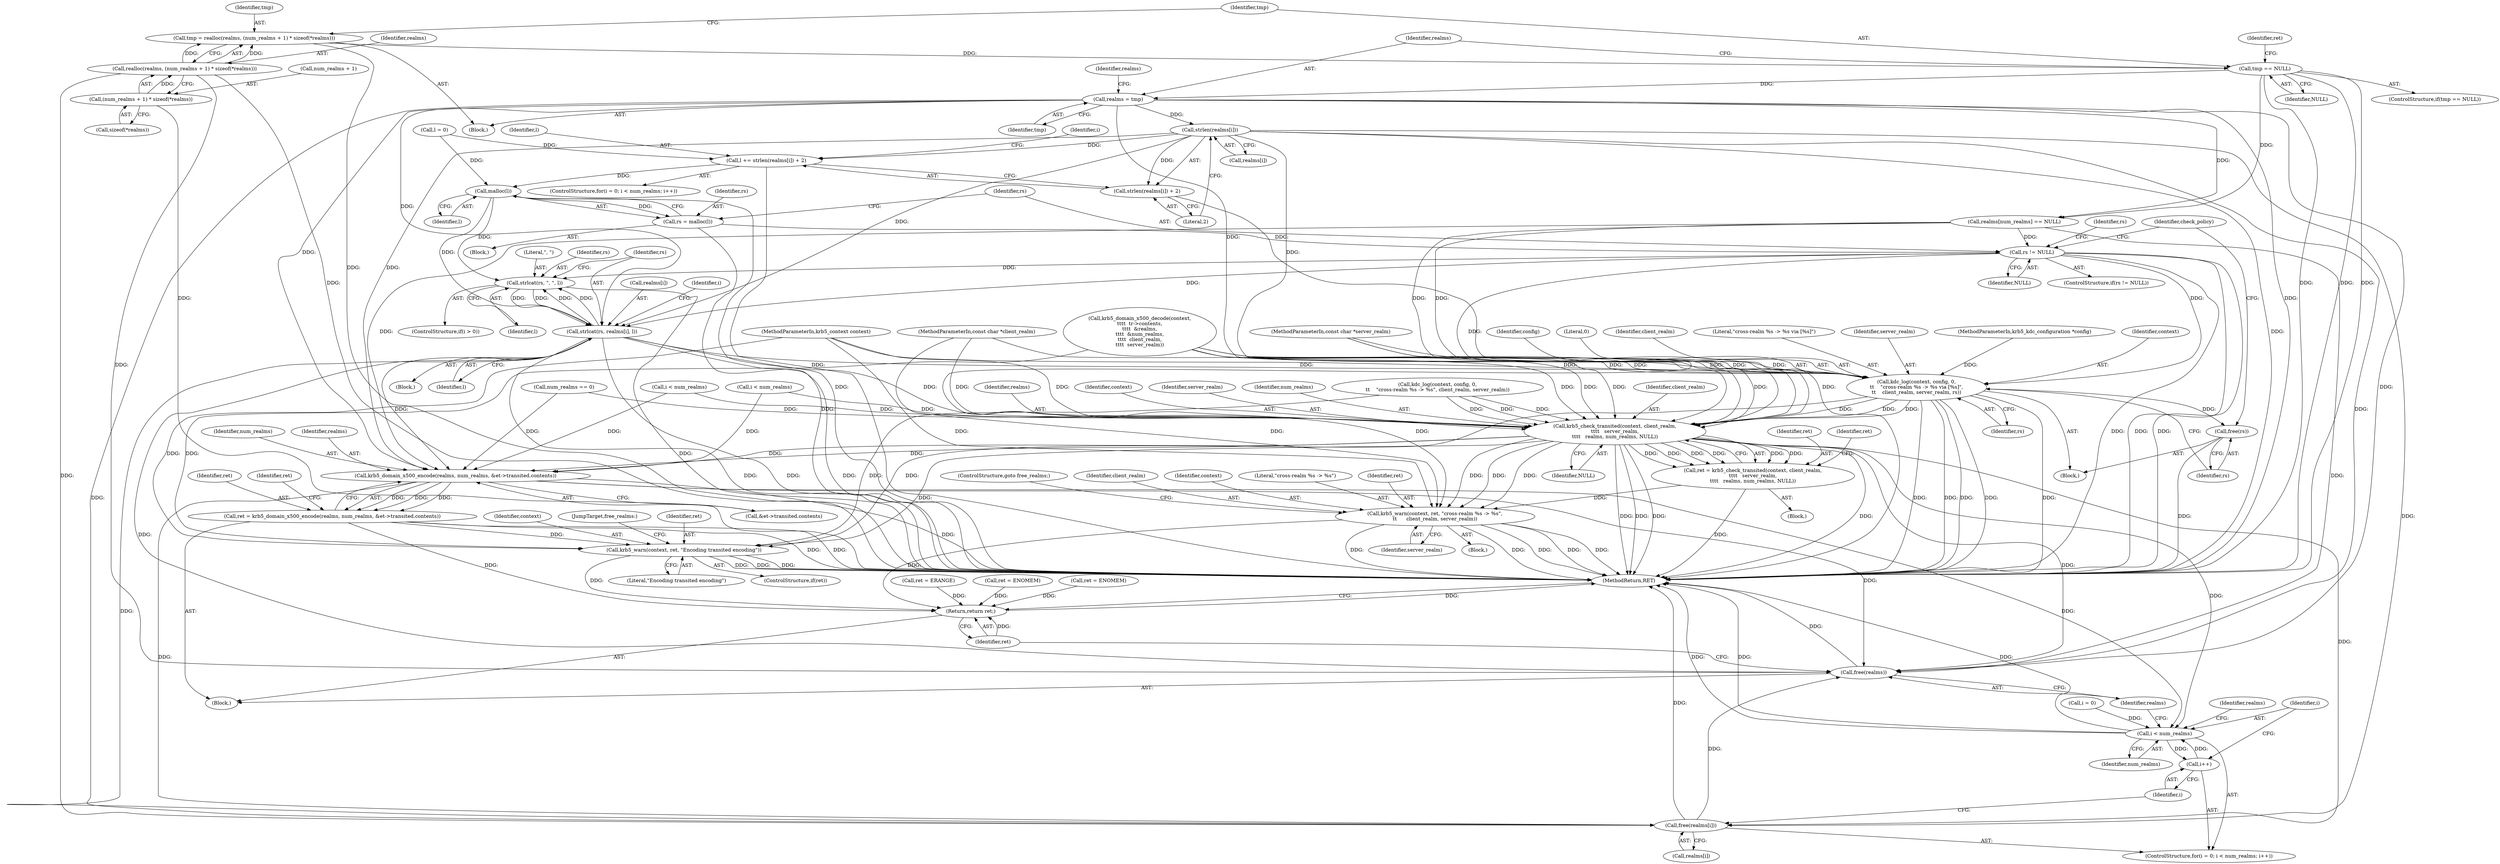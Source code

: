 digraph "0_heimdal_b1e699103f08d6a0ca46a122193c9da65f6cf837@pointer" {
"1000278" [label="(Call,strlen(realms[i]))"];
"1000221" [label="(Call,realms = tmp)"];
"1000213" [label="(Call,tmp == NULL)"];
"1000201" [label="(Call,tmp = realloc(realms, (num_realms + 1) * sizeof(*realms)))"];
"1000203" [label="(Call,realloc(realms, (num_realms + 1) * sizeof(*realms)))"];
"1000205" [label="(Call,(num_realms + 1) * sizeof(*realms))"];
"1000275" [label="(Call,l += strlen(realms[i]) + 2)"];
"1000285" [label="(Call,malloc(l))"];
"1000283" [label="(Call,rs = malloc(l))"];
"1000288" [label="(Call,rs != NULL)"];
"1000310" [label="(Call,strlcat(rs, \", \", l))"];
"1000314" [label="(Call,strlcat(rs, realms[i], l))"];
"1000320" [label="(Call,kdc_log(context, config, 0,\n\t\t    \"cross-realm %s -> %s via [%s]\",\n\t\t    client_realm, server_realm, rs))"];
"1000328" [label="(Call,free(rs))"];
"1000335" [label="(Call,krb5_check_transited(context, client_realm,\n\t\t\t\t   server_realm,\n\t\t\t\t   realms, num_realms, NULL))"];
"1000333" [label="(Call,ret = krb5_check_transited(context, client_realm,\n\t\t\t\t   server_realm,\n\t\t\t\t   realms, num_realms, NULL))"];
"1000345" [label="(Call,krb5_warn(context, ret, \"cross-realm %s -> %s\",\n\t\t      client_realm, server_realm))"];
"1000399" [label="(Return,return ret;)"];
"1000368" [label="(Call,krb5_domain_x500_encode(realms, num_realms, &et->transited.contents))"];
"1000366" [label="(Call,ret = krb5_domain_x500_encode(realms, num_realms, &et->transited.contents))"];
"1000379" [label="(Call,krb5_warn(context, ret, \"Encoding transited encoding\"))"];
"1000388" [label="(Call,i < num_realms)"];
"1000391" [label="(Call,i++)"];
"1000393" [label="(Call,free(realms[i]))"];
"1000397" [label="(Call,free(realms))"];
"1000277" [label="(Call,strlen(realms[i]) + 2)"];
"1000231" [label="(Call,realms[num_realms] == NULL)"];
"1000383" [label="(JumpTarget,free_realms:)"];
"1000321" [label="(Identifier,context)"];
"1000222" [label="(Identifier,realms)"];
"1000332" [label="(Block,)"];
"1000284" [label="(Identifier,rs)"];
"1000347" [label="(Identifier,ret)"];
"1000314" [label="(Call,strlcat(rs, realms[i], l))"];
"1000322" [label="(Identifier,config)"];
"1000266" [label="(ControlStructure,for(i = 0; i < num_realms; i++))"];
"1000108" [label="(MethodParameterIn,const char *client_realm)"];
"1000262" [label="(Call,l = 0)"];
"1000344" [label="(Block,)"];
"1000348" [label="(Literal,\"cross-realm %s -> %s\")"];
"1000283" [label="(Call,rs = malloc(l))"];
"1000331" [label="(Identifier,check_policy)"];
"1000278" [label="(Call,strlen(realms[i]))"];
"1000212" [label="(ControlStructure,if(tmp == NULL))"];
"1000289" [label="(Identifier,rs)"];
"1000370" [label="(Identifier,num_realms)"];
"1000305" [label="(Block,)"];
"1000157" [label="(Call,krb5_domain_x500_decode(context,\n\t\t\t\t  tr->contents,\n\t\t\t\t  &realms,\n\t\t\t\t  &num_realms,\n\t\t\t\t  client_realm,\n\t\t\t\t  server_realm))"];
"1000337" [label="(Identifier,client_realm)"];
"1000333" [label="(Call,ret = krb5_check_transited(context, client_realm,\n\t\t\t\t   server_realm,\n\t\t\t\t   realms, num_realms, NULL))"];
"1000319" [label="(Identifier,l)"];
"1000371" [label="(Call,&et->transited.contents)"];
"1000316" [label="(Call,realms[i])"];
"1000311" [label="(Identifier,rs)"];
"1000381" [label="(Identifier,ret)"];
"1000343" [label="(Identifier,ret)"];
"1000377" [label="(ControlStructure,if(ret))"];
"1000275" [label="(Call,l += strlen(realms[i]) + 2)"];
"1000328" [label="(Call,free(rs))"];
"1000394" [label="(Call,realms[i])"];
"1000323" [label="(Literal,0)"];
"1000310" [label="(Call,strlcat(rs, \", \", l))"];
"1000329" [label="(Identifier,rs)"];
"1000393" [label="(Call,free(realms[i]))"];
"1000325" [label="(Identifier,client_realm)"];
"1000398" [label="(Identifier,realms)"];
"1000205" [label="(Call,(num_realms + 1) * sizeof(*realms))"];
"1000313" [label="(Identifier,l)"];
"1000203" [label="(Call,realloc(realms, (num_realms + 1) * sizeof(*realms)))"];
"1000335" [label="(Call,krb5_check_transited(context, client_realm,\n\t\t\t\t   server_realm,\n\t\t\t\t   realms, num_realms, NULL))"];
"1000226" [label="(Identifier,realms)"];
"1000287" [label="(ControlStructure,if(rs != NULL))"];
"1000244" [label="(Call,num_realms == 0)"];
"1000334" [label="(Identifier,ret)"];
"1000202" [label="(Identifier,tmp)"];
"1000304" [label="(Identifier,i)"];
"1000285" [label="(Call,malloc(l))"];
"1000291" [label="(Block,)"];
"1000367" [label="(Identifier,ret)"];
"1000277" [label="(Call,strlen(realms[i]) + 2)"];
"1000389" [label="(Identifier,i)"];
"1000392" [label="(Identifier,i)"];
"1000260" [label="(Block,)"];
"1000397" [label="(Call,free(realms))"];
"1000345" [label="(Call,krb5_warn(context, ret, \"cross-realm %s -> %s\",\n\t\t      client_realm, server_realm))"];
"1000288" [label="(Call,rs != NULL)"];
"1000380" [label="(Identifier,context)"];
"1000395" [label="(Identifier,realms)"];
"1000324" [label="(Literal,\"cross-realm %s -> %s via [%s]\")"];
"1000270" [label="(Call,i < num_realms)"];
"1000213" [label="(Call,tmp == NULL)"];
"1000385" [label="(Call,i = 0)"];
"1000103" [label="(MethodParameterIn,krb5_context context)"];
"1000315" [label="(Identifier,rs)"];
"1000109" [label="(MethodParameterIn,const char *server_realm)"];
"1000306" [label="(ControlStructure,if(i > 0))"];
"1000379" [label="(Call,krb5_warn(context, ret, \"Encoding transited encoding\"))"];
"1000400" [label="(Identifier,ret)"];
"1000366" [label="(Call,ret = krb5_domain_x500_encode(realms, num_realms, &et->transited.contents))"];
"1000215" [label="(Identifier,NULL)"];
"1000326" [label="(Identifier,server_realm)"];
"1000368" [label="(Call,krb5_domain_x500_encode(realms, num_realms, &et->transited.contents))"];
"1000339" [label="(Identifier,realms)"];
"1000391" [label="(Call,i++)"];
"1000217" [label="(Call,ret = ENOMEM)"];
"1000351" [label="(ControlStructure,goto free_realms;)"];
"1000185" [label="(Block,)"];
"1000341" [label="(Identifier,NULL)"];
"1000204" [label="(Identifier,realms)"];
"1000350" [label="(Identifier,server_realm)"];
"1000384" [label="(ControlStructure,for(i = 0; i < num_realms; i++))"];
"1000201" [label="(Call,tmp = realloc(realms, (num_realms + 1) * sizeof(*realms)))"];
"1000382" [label="(Literal,\"Encoding transited encoding\")"];
"1000399" [label="(Return,return ret;)"];
"1000390" [label="(Identifier,num_realms)"];
"1000290" [label="(Identifier,NULL)"];
"1000349" [label="(Identifier,client_realm)"];
"1000300" [label="(Call,i < num_realms)"];
"1000346" [label="(Identifier,context)"];
"1000197" [label="(Call,ret = ERANGE)"];
"1000276" [label="(Identifier,l)"];
"1000401" [label="(MethodReturn,RET)"];
"1000223" [label="(Identifier,tmp)"];
"1000237" [label="(Call,ret = ENOMEM)"];
"1000388" [label="(Call,i < num_realms)"];
"1000274" [label="(Identifier,i)"];
"1000214" [label="(Identifier,tmp)"];
"1000218" [label="(Identifier,ret)"];
"1000111" [label="(Block,)"];
"1000327" [label="(Identifier,rs)"];
"1000206" [label="(Call,num_realms + 1)"];
"1000336" [label="(Identifier,context)"];
"1000286" [label="(Identifier,l)"];
"1000252" [label="(Call,kdc_log(context, config, 0,\n\t\t    \"cross-realm %s -> %s\", client_realm, server_realm))"];
"1000279" [label="(Call,realms[i])"];
"1000221" [label="(Call,realms = tmp)"];
"1000294" [label="(Identifier,rs)"];
"1000338" [label="(Identifier,server_realm)"];
"1000209" [label="(Call,sizeof(*realms))"];
"1000369" [label="(Identifier,realms)"];
"1000312" [label="(Literal,\", \")"];
"1000340" [label="(Identifier,num_realms)"];
"1000282" [label="(Literal,2)"];
"1000104" [label="(MethodParameterIn,krb5_kdc_configuration *config)"];
"1000378" [label="(Identifier,ret)"];
"1000320" [label="(Call,kdc_log(context, config, 0,\n\t\t    \"cross-realm %s -> %s via [%s]\",\n\t\t    client_realm, server_realm, rs))"];
"1000278" -> "1000277"  [label="AST: "];
"1000278" -> "1000279"  [label="CFG: "];
"1000279" -> "1000278"  [label="AST: "];
"1000282" -> "1000278"  [label="CFG: "];
"1000278" -> "1000401"  [label="DDG: "];
"1000278" -> "1000275"  [label="DDG: "];
"1000278" -> "1000277"  [label="DDG: "];
"1000221" -> "1000278"  [label="DDG: "];
"1000278" -> "1000314"  [label="DDG: "];
"1000278" -> "1000335"  [label="DDG: "];
"1000278" -> "1000368"  [label="DDG: "];
"1000278" -> "1000393"  [label="DDG: "];
"1000278" -> "1000397"  [label="DDG: "];
"1000221" -> "1000185"  [label="AST: "];
"1000221" -> "1000223"  [label="CFG: "];
"1000222" -> "1000221"  [label="AST: "];
"1000223" -> "1000221"  [label="AST: "];
"1000226" -> "1000221"  [label="CFG: "];
"1000221" -> "1000401"  [label="DDG: "];
"1000213" -> "1000221"  [label="DDG: "];
"1000221" -> "1000231"  [label="DDG: "];
"1000221" -> "1000314"  [label="DDG: "];
"1000221" -> "1000335"  [label="DDG: "];
"1000221" -> "1000368"  [label="DDG: "];
"1000221" -> "1000393"  [label="DDG: "];
"1000221" -> "1000397"  [label="DDG: "];
"1000213" -> "1000212"  [label="AST: "];
"1000213" -> "1000215"  [label="CFG: "];
"1000214" -> "1000213"  [label="AST: "];
"1000215" -> "1000213"  [label="AST: "];
"1000218" -> "1000213"  [label="CFG: "];
"1000222" -> "1000213"  [label="CFG: "];
"1000213" -> "1000401"  [label="DDG: "];
"1000213" -> "1000401"  [label="DDG: "];
"1000213" -> "1000401"  [label="DDG: "];
"1000201" -> "1000213"  [label="DDG: "];
"1000213" -> "1000231"  [label="DDG: "];
"1000201" -> "1000185"  [label="AST: "];
"1000201" -> "1000203"  [label="CFG: "];
"1000202" -> "1000201"  [label="AST: "];
"1000203" -> "1000201"  [label="AST: "];
"1000214" -> "1000201"  [label="CFG: "];
"1000201" -> "1000401"  [label="DDG: "];
"1000203" -> "1000201"  [label="DDG: "];
"1000203" -> "1000201"  [label="DDG: "];
"1000203" -> "1000205"  [label="CFG: "];
"1000204" -> "1000203"  [label="AST: "];
"1000205" -> "1000203"  [label="AST: "];
"1000203" -> "1000401"  [label="DDG: "];
"1000205" -> "1000203"  [label="DDG: "];
"1000203" -> "1000393"  [label="DDG: "];
"1000203" -> "1000397"  [label="DDG: "];
"1000205" -> "1000209"  [label="CFG: "];
"1000206" -> "1000205"  [label="AST: "];
"1000209" -> "1000205"  [label="AST: "];
"1000205" -> "1000401"  [label="DDG: "];
"1000275" -> "1000266"  [label="AST: "];
"1000275" -> "1000277"  [label="CFG: "];
"1000276" -> "1000275"  [label="AST: "];
"1000277" -> "1000275"  [label="AST: "];
"1000274" -> "1000275"  [label="CFG: "];
"1000275" -> "1000401"  [label="DDG: "];
"1000262" -> "1000275"  [label="DDG: "];
"1000275" -> "1000285"  [label="DDG: "];
"1000285" -> "1000283"  [label="AST: "];
"1000285" -> "1000286"  [label="CFG: "];
"1000286" -> "1000285"  [label="AST: "];
"1000283" -> "1000285"  [label="CFG: "];
"1000285" -> "1000401"  [label="DDG: "];
"1000285" -> "1000283"  [label="DDG: "];
"1000262" -> "1000285"  [label="DDG: "];
"1000285" -> "1000310"  [label="DDG: "];
"1000285" -> "1000314"  [label="DDG: "];
"1000283" -> "1000260"  [label="AST: "];
"1000284" -> "1000283"  [label="AST: "];
"1000289" -> "1000283"  [label="CFG: "];
"1000283" -> "1000401"  [label="DDG: "];
"1000283" -> "1000288"  [label="DDG: "];
"1000288" -> "1000287"  [label="AST: "];
"1000288" -> "1000290"  [label="CFG: "];
"1000289" -> "1000288"  [label="AST: "];
"1000290" -> "1000288"  [label="AST: "];
"1000294" -> "1000288"  [label="CFG: "];
"1000331" -> "1000288"  [label="CFG: "];
"1000288" -> "1000401"  [label="DDG: "];
"1000288" -> "1000401"  [label="DDG: "];
"1000288" -> "1000401"  [label="DDG: "];
"1000231" -> "1000288"  [label="DDG: "];
"1000288" -> "1000310"  [label="DDG: "];
"1000288" -> "1000314"  [label="DDG: "];
"1000288" -> "1000320"  [label="DDG: "];
"1000288" -> "1000335"  [label="DDG: "];
"1000310" -> "1000306"  [label="AST: "];
"1000310" -> "1000313"  [label="CFG: "];
"1000311" -> "1000310"  [label="AST: "];
"1000312" -> "1000310"  [label="AST: "];
"1000313" -> "1000310"  [label="AST: "];
"1000315" -> "1000310"  [label="CFG: "];
"1000310" -> "1000401"  [label="DDG: "];
"1000314" -> "1000310"  [label="DDG: "];
"1000314" -> "1000310"  [label="DDG: "];
"1000310" -> "1000314"  [label="DDG: "];
"1000310" -> "1000314"  [label="DDG: "];
"1000314" -> "1000305"  [label="AST: "];
"1000314" -> "1000319"  [label="CFG: "];
"1000315" -> "1000314"  [label="AST: "];
"1000316" -> "1000314"  [label="AST: "];
"1000319" -> "1000314"  [label="AST: "];
"1000304" -> "1000314"  [label="CFG: "];
"1000314" -> "1000401"  [label="DDG: "];
"1000314" -> "1000401"  [label="DDG: "];
"1000314" -> "1000401"  [label="DDG: "];
"1000314" -> "1000320"  [label="DDG: "];
"1000314" -> "1000335"  [label="DDG: "];
"1000314" -> "1000368"  [label="DDG: "];
"1000314" -> "1000393"  [label="DDG: "];
"1000314" -> "1000397"  [label="DDG: "];
"1000320" -> "1000291"  [label="AST: "];
"1000320" -> "1000327"  [label="CFG: "];
"1000321" -> "1000320"  [label="AST: "];
"1000322" -> "1000320"  [label="AST: "];
"1000323" -> "1000320"  [label="AST: "];
"1000324" -> "1000320"  [label="AST: "];
"1000325" -> "1000320"  [label="AST: "];
"1000326" -> "1000320"  [label="AST: "];
"1000327" -> "1000320"  [label="AST: "];
"1000329" -> "1000320"  [label="CFG: "];
"1000320" -> "1000401"  [label="DDG: "];
"1000320" -> "1000401"  [label="DDG: "];
"1000320" -> "1000401"  [label="DDG: "];
"1000320" -> "1000401"  [label="DDG: "];
"1000320" -> "1000401"  [label="DDG: "];
"1000157" -> "1000320"  [label="DDG: "];
"1000157" -> "1000320"  [label="DDG: "];
"1000157" -> "1000320"  [label="DDG: "];
"1000103" -> "1000320"  [label="DDG: "];
"1000104" -> "1000320"  [label="DDG: "];
"1000108" -> "1000320"  [label="DDG: "];
"1000109" -> "1000320"  [label="DDG: "];
"1000320" -> "1000328"  [label="DDG: "];
"1000320" -> "1000335"  [label="DDG: "];
"1000320" -> "1000335"  [label="DDG: "];
"1000320" -> "1000335"  [label="DDG: "];
"1000320" -> "1000379"  [label="DDG: "];
"1000328" -> "1000291"  [label="AST: "];
"1000328" -> "1000329"  [label="CFG: "];
"1000329" -> "1000328"  [label="AST: "];
"1000331" -> "1000328"  [label="CFG: "];
"1000328" -> "1000401"  [label="DDG: "];
"1000335" -> "1000333"  [label="AST: "];
"1000335" -> "1000341"  [label="CFG: "];
"1000336" -> "1000335"  [label="AST: "];
"1000337" -> "1000335"  [label="AST: "];
"1000338" -> "1000335"  [label="AST: "];
"1000339" -> "1000335"  [label="AST: "];
"1000340" -> "1000335"  [label="AST: "];
"1000341" -> "1000335"  [label="AST: "];
"1000333" -> "1000335"  [label="CFG: "];
"1000335" -> "1000401"  [label="DDG: "];
"1000335" -> "1000401"  [label="DDG: "];
"1000335" -> "1000401"  [label="DDG: "];
"1000335" -> "1000401"  [label="DDG: "];
"1000335" -> "1000333"  [label="DDG: "];
"1000335" -> "1000333"  [label="DDG: "];
"1000335" -> "1000333"  [label="DDG: "];
"1000335" -> "1000333"  [label="DDG: "];
"1000335" -> "1000333"  [label="DDG: "];
"1000335" -> "1000333"  [label="DDG: "];
"1000252" -> "1000335"  [label="DDG: "];
"1000252" -> "1000335"  [label="DDG: "];
"1000252" -> "1000335"  [label="DDG: "];
"1000157" -> "1000335"  [label="DDG: "];
"1000157" -> "1000335"  [label="DDG: "];
"1000157" -> "1000335"  [label="DDG: "];
"1000103" -> "1000335"  [label="DDG: "];
"1000108" -> "1000335"  [label="DDG: "];
"1000109" -> "1000335"  [label="DDG: "];
"1000231" -> "1000335"  [label="DDG: "];
"1000231" -> "1000335"  [label="DDG: "];
"1000300" -> "1000335"  [label="DDG: "];
"1000270" -> "1000335"  [label="DDG: "];
"1000244" -> "1000335"  [label="DDG: "];
"1000335" -> "1000345"  [label="DDG: "];
"1000335" -> "1000345"  [label="DDG: "];
"1000335" -> "1000345"  [label="DDG: "];
"1000335" -> "1000368"  [label="DDG: "];
"1000335" -> "1000368"  [label="DDG: "];
"1000335" -> "1000379"  [label="DDG: "];
"1000335" -> "1000388"  [label="DDG: "];
"1000335" -> "1000393"  [label="DDG: "];
"1000335" -> "1000397"  [label="DDG: "];
"1000333" -> "1000332"  [label="AST: "];
"1000334" -> "1000333"  [label="AST: "];
"1000343" -> "1000333"  [label="CFG: "];
"1000333" -> "1000401"  [label="DDG: "];
"1000333" -> "1000345"  [label="DDG: "];
"1000345" -> "1000344"  [label="AST: "];
"1000345" -> "1000350"  [label="CFG: "];
"1000346" -> "1000345"  [label="AST: "];
"1000347" -> "1000345"  [label="AST: "];
"1000348" -> "1000345"  [label="AST: "];
"1000349" -> "1000345"  [label="AST: "];
"1000350" -> "1000345"  [label="AST: "];
"1000351" -> "1000345"  [label="CFG: "];
"1000345" -> "1000401"  [label="DDG: "];
"1000345" -> "1000401"  [label="DDG: "];
"1000345" -> "1000401"  [label="DDG: "];
"1000345" -> "1000401"  [label="DDG: "];
"1000345" -> "1000401"  [label="DDG: "];
"1000103" -> "1000345"  [label="DDG: "];
"1000108" -> "1000345"  [label="DDG: "];
"1000109" -> "1000345"  [label="DDG: "];
"1000345" -> "1000399"  [label="DDG: "];
"1000399" -> "1000111"  [label="AST: "];
"1000399" -> "1000400"  [label="CFG: "];
"1000400" -> "1000399"  [label="AST: "];
"1000401" -> "1000399"  [label="CFG: "];
"1000399" -> "1000401"  [label="DDG: "];
"1000400" -> "1000399"  [label="DDG: "];
"1000237" -> "1000399"  [label="DDG: "];
"1000366" -> "1000399"  [label="DDG: "];
"1000379" -> "1000399"  [label="DDG: "];
"1000197" -> "1000399"  [label="DDG: "];
"1000217" -> "1000399"  [label="DDG: "];
"1000368" -> "1000366"  [label="AST: "];
"1000368" -> "1000371"  [label="CFG: "];
"1000369" -> "1000368"  [label="AST: "];
"1000370" -> "1000368"  [label="AST: "];
"1000371" -> "1000368"  [label="AST: "];
"1000366" -> "1000368"  [label="CFG: "];
"1000368" -> "1000401"  [label="DDG: "];
"1000368" -> "1000366"  [label="DDG: "];
"1000368" -> "1000366"  [label="DDG: "];
"1000368" -> "1000366"  [label="DDG: "];
"1000231" -> "1000368"  [label="DDG: "];
"1000300" -> "1000368"  [label="DDG: "];
"1000270" -> "1000368"  [label="DDG: "];
"1000244" -> "1000368"  [label="DDG: "];
"1000368" -> "1000388"  [label="DDG: "];
"1000368" -> "1000393"  [label="DDG: "];
"1000368" -> "1000397"  [label="DDG: "];
"1000366" -> "1000111"  [label="AST: "];
"1000367" -> "1000366"  [label="AST: "];
"1000378" -> "1000366"  [label="CFG: "];
"1000366" -> "1000401"  [label="DDG: "];
"1000366" -> "1000401"  [label="DDG: "];
"1000366" -> "1000379"  [label="DDG: "];
"1000379" -> "1000377"  [label="AST: "];
"1000379" -> "1000382"  [label="CFG: "];
"1000380" -> "1000379"  [label="AST: "];
"1000381" -> "1000379"  [label="AST: "];
"1000382" -> "1000379"  [label="AST: "];
"1000383" -> "1000379"  [label="CFG: "];
"1000379" -> "1000401"  [label="DDG: "];
"1000379" -> "1000401"  [label="DDG: "];
"1000379" -> "1000401"  [label="DDG: "];
"1000252" -> "1000379"  [label="DDG: "];
"1000157" -> "1000379"  [label="DDG: "];
"1000103" -> "1000379"  [label="DDG: "];
"1000388" -> "1000384"  [label="AST: "];
"1000388" -> "1000390"  [label="CFG: "];
"1000389" -> "1000388"  [label="AST: "];
"1000390" -> "1000388"  [label="AST: "];
"1000395" -> "1000388"  [label="CFG: "];
"1000398" -> "1000388"  [label="CFG: "];
"1000388" -> "1000401"  [label="DDG: "];
"1000388" -> "1000401"  [label="DDG: "];
"1000388" -> "1000401"  [label="DDG: "];
"1000391" -> "1000388"  [label="DDG: "];
"1000385" -> "1000388"  [label="DDG: "];
"1000388" -> "1000391"  [label="DDG: "];
"1000391" -> "1000384"  [label="AST: "];
"1000391" -> "1000392"  [label="CFG: "];
"1000392" -> "1000391"  [label="AST: "];
"1000389" -> "1000391"  [label="CFG: "];
"1000393" -> "1000384"  [label="AST: "];
"1000393" -> "1000394"  [label="CFG: "];
"1000394" -> "1000393"  [label="AST: "];
"1000392" -> "1000393"  [label="CFG: "];
"1000393" -> "1000401"  [label="DDG: "];
"1000393" -> "1000397"  [label="DDG: "];
"1000397" -> "1000111"  [label="AST: "];
"1000397" -> "1000398"  [label="CFG: "];
"1000398" -> "1000397"  [label="AST: "];
"1000400" -> "1000397"  [label="CFG: "];
"1000397" -> "1000401"  [label="DDG: "];
"1000231" -> "1000397"  [label="DDG: "];
"1000277" -> "1000282"  [label="CFG: "];
"1000282" -> "1000277"  [label="AST: "];
"1000277" -> "1000401"  [label="DDG: "];
}
